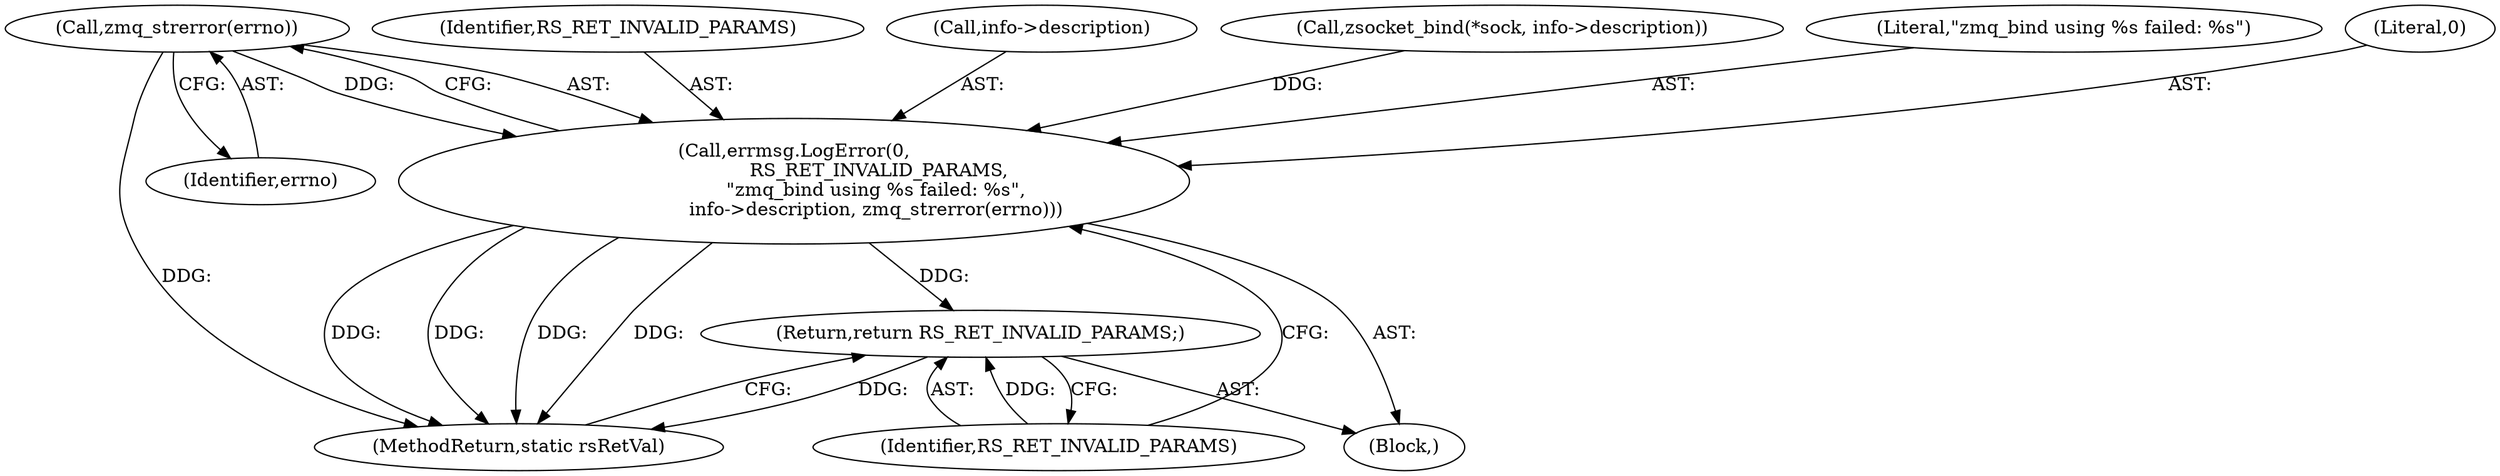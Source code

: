 digraph "0_rsyslog_062d0c671a29f7c6f7dff4a2f1f35df375bbb30b@API" {
"1000439" [label="(Call,zmq_strerror(errno))"];
"1000432" [label="(Call,errmsg.LogError(0,\n                             RS_RET_INVALID_PARAMS,\n                            \"zmq_bind using %s failed: %s\",\n                            info->description, zmq_strerror(errno)))"];
"1000441" [label="(Return,return RS_RET_INVALID_PARAMS;)"];
"1000441" [label="(Return,return RS_RET_INVALID_PARAMS;)"];
"1000439" [label="(Call,zmq_strerror(errno))"];
"1000440" [label="(Identifier,errno)"];
"1000450" [label="(MethodReturn,static rsRetVal)"];
"1000442" [label="(Identifier,RS_RET_INVALID_PARAMS)"];
"1000432" [label="(Call,errmsg.LogError(0,\n                             RS_RET_INVALID_PARAMS,\n                            \"zmq_bind using %s failed: %s\",\n                            info->description, zmq_strerror(errno)))"];
"1000435" [label="(Literal,\"zmq_bind using %s failed: %s\")"];
"1000433" [label="(Literal,0)"];
"1000434" [label="(Identifier,RS_RET_INVALID_PARAMS)"];
"1000436" [label="(Call,info->description)"];
"1000420" [label="(Call,zsocket_bind(*sock, info->description))"];
"1000431" [label="(Block,)"];
"1000439" -> "1000432"  [label="AST: "];
"1000439" -> "1000440"  [label="CFG: "];
"1000440" -> "1000439"  [label="AST: "];
"1000432" -> "1000439"  [label="CFG: "];
"1000439" -> "1000450"  [label="DDG: "];
"1000439" -> "1000432"  [label="DDG: "];
"1000432" -> "1000431"  [label="AST: "];
"1000433" -> "1000432"  [label="AST: "];
"1000434" -> "1000432"  [label="AST: "];
"1000435" -> "1000432"  [label="AST: "];
"1000436" -> "1000432"  [label="AST: "];
"1000442" -> "1000432"  [label="CFG: "];
"1000432" -> "1000450"  [label="DDG: "];
"1000432" -> "1000450"  [label="DDG: "];
"1000432" -> "1000450"  [label="DDG: "];
"1000432" -> "1000450"  [label="DDG: "];
"1000420" -> "1000432"  [label="DDG: "];
"1000432" -> "1000441"  [label="DDG: "];
"1000441" -> "1000431"  [label="AST: "];
"1000441" -> "1000442"  [label="CFG: "];
"1000442" -> "1000441"  [label="AST: "];
"1000450" -> "1000441"  [label="CFG: "];
"1000441" -> "1000450"  [label="DDG: "];
"1000442" -> "1000441"  [label="DDG: "];
}
